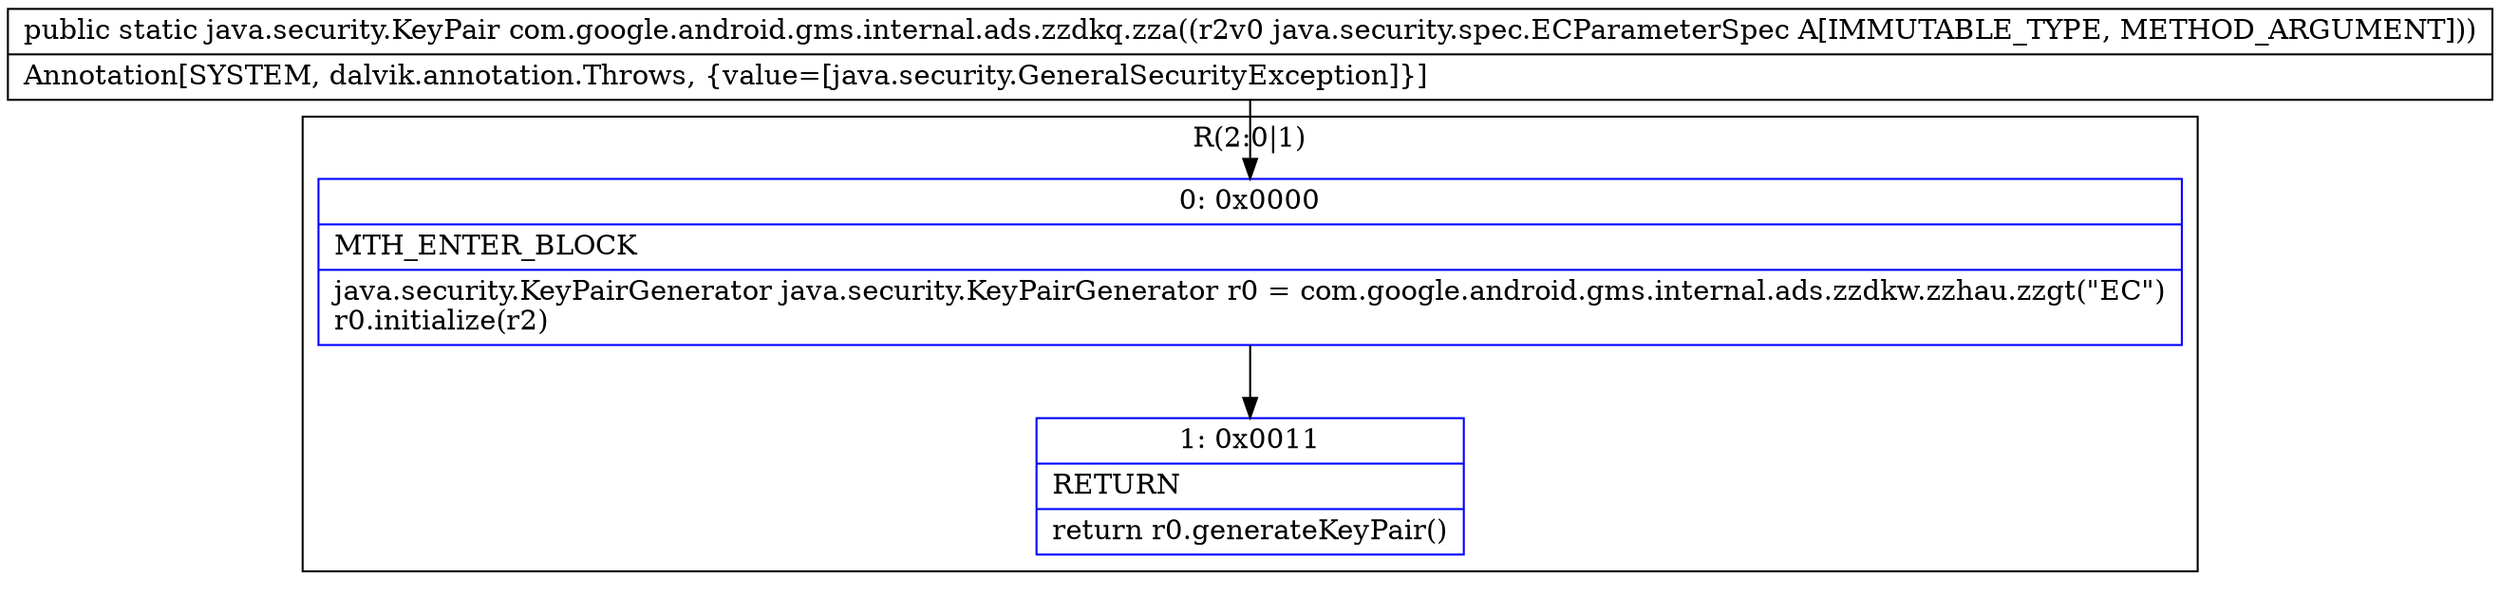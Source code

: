 digraph "CFG forcom.google.android.gms.internal.ads.zzdkq.zza(Ljava\/security\/spec\/ECParameterSpec;)Ljava\/security\/KeyPair;" {
subgraph cluster_Region_1278993440 {
label = "R(2:0|1)";
node [shape=record,color=blue];
Node_0 [shape=record,label="{0\:\ 0x0000|MTH_ENTER_BLOCK\l|java.security.KeyPairGenerator java.security.KeyPairGenerator r0 = com.google.android.gms.internal.ads.zzdkw.zzhau.zzgt(\"EC\")\lr0.initialize(r2)\l}"];
Node_1 [shape=record,label="{1\:\ 0x0011|RETURN\l|return r0.generateKeyPair()\l}"];
}
MethodNode[shape=record,label="{public static java.security.KeyPair com.google.android.gms.internal.ads.zzdkq.zza((r2v0 java.security.spec.ECParameterSpec A[IMMUTABLE_TYPE, METHOD_ARGUMENT]))  | Annotation[SYSTEM, dalvik.annotation.Throws, \{value=[java.security.GeneralSecurityException]\}]\l}"];
MethodNode -> Node_0;
Node_0 -> Node_1;
}


